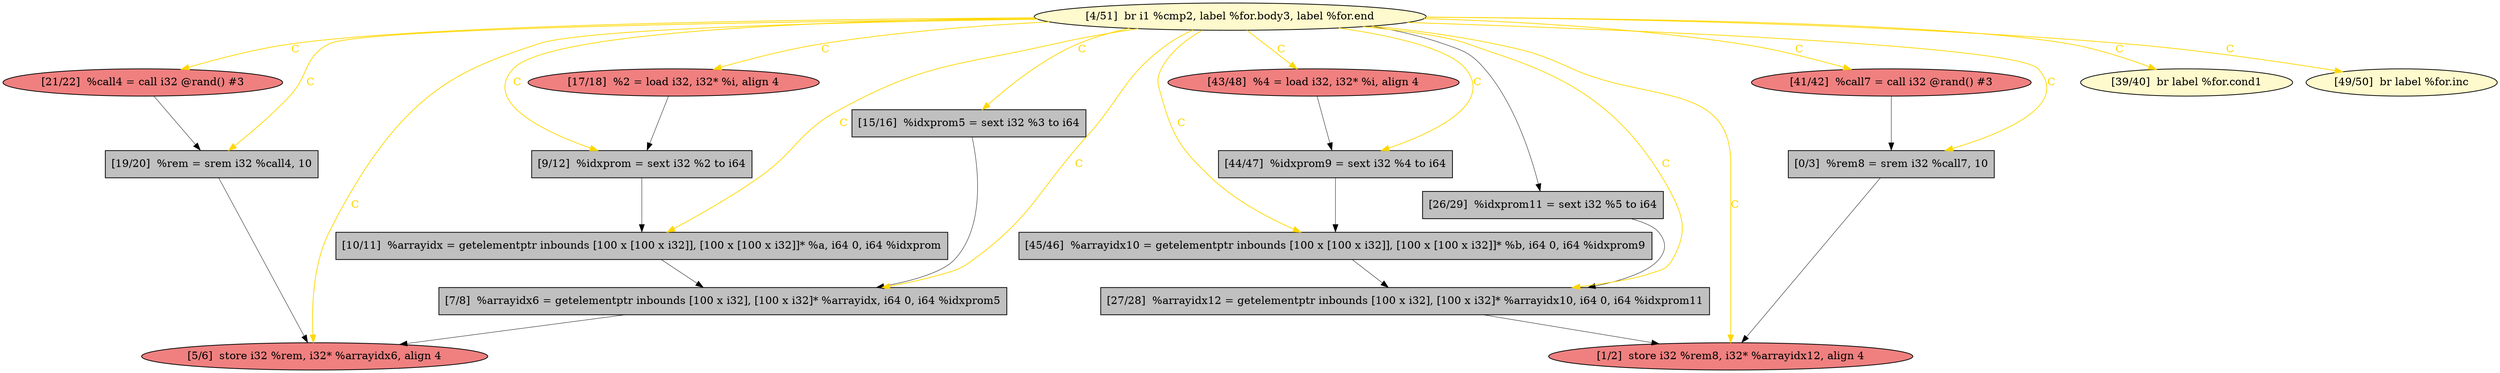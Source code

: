 
digraph G {


node2131 [fillcolor=lightcoral,label="[21/22]  %call4 = call i32 @rand() #3",shape=ellipse,style=filled ]
node2118 [fillcolor=lightcoral,label="[17/18]  %2 = load i32, i32* %i, align 4",shape=ellipse,style=filled ]
node2119 [fillcolor=lightcoral,label="[43/48]  %4 = load i32, i32* %i, align 4",shape=ellipse,style=filled ]
node2114 [fillcolor=grey,label="[7/8]  %arrayidx6 = getelementptr inbounds [100 x i32], [100 x i32]* %arrayidx, i64 0, i64 %idxprom5",shape=rectangle,style=filled ]
node2117 [fillcolor=grey,label="[15/16]  %idxprom5 = sext i32 %3 to i64",shape=rectangle,style=filled ]
node2116 [fillcolor=grey,label="[10/11]  %arrayidx = getelementptr inbounds [100 x [100 x i32]], [100 x [100 x i32]]* %a, i64 0, i64 %idxprom",shape=rectangle,style=filled ]
node2129 [fillcolor=grey,label="[26/29]  %idxprom11 = sext i32 %5 to i64",shape=rectangle,style=filled ]
node2115 [fillcolor=grey,label="[9/12]  %idxprom = sext i32 %2 to i64",shape=rectangle,style=filled ]
node2120 [fillcolor=grey,label="[45/46]  %arrayidx10 = getelementptr inbounds [100 x [100 x i32]], [100 x [100 x i32]]* %b, i64 0, i64 %idxprom9",shape=rectangle,style=filled ]
node2121 [fillcolor=lightcoral,label="[1/2]  store i32 %rem8, i32* %arrayidx12, align 4",shape=ellipse,style=filled ]
node2122 [fillcolor=grey,label="[44/47]  %idxprom9 = sext i32 %4 to i64",shape=rectangle,style=filled ]
node2130 [fillcolor=grey,label="[27/28]  %arrayidx12 = getelementptr inbounds [100 x i32], [100 x i32]* %arrayidx10, i64 0, i64 %idxprom11",shape=rectangle,style=filled ]
node2124 [fillcolor=lightcoral,label="[5/6]  store i32 %rem, i32* %arrayidx6, align 4",shape=ellipse,style=filled ]
node2132 [fillcolor=grey,label="[19/20]  %rem = srem i32 %call4, 10",shape=rectangle,style=filled ]
node2125 [fillcolor=lightcoral,label="[41/42]  %call7 = call i32 @rand() #3",shape=ellipse,style=filled ]
node2127 [fillcolor=grey,label="[0/3]  %rem8 = srem i32 %call7, 10",shape=rectangle,style=filled ]
node2123 [fillcolor=lemonchiffon,label="[39/40]  br label %for.cond1",shape=ellipse,style=filled ]
node2126 [fillcolor=lemonchiffon,label="[49/50]  br label %for.inc",shape=ellipse,style=filled ]
node2128 [fillcolor=lemonchiffon,label="[4/51]  br i1 %cmp2, label %for.body3, label %for.end",shape=ellipse,style=filled ]

node2130->node2121 [style=solid,color=black,label="",penwidth=0.5,fontcolor=black ]
node2128->node2120 [style=solid,color=gold,label="C",penwidth=1.0,fontcolor=gold ]
node2118->node2115 [style=solid,color=black,label="",penwidth=0.5,fontcolor=black ]
node2128->node2122 [style=solid,color=gold,label="C",penwidth=1.0,fontcolor=gold ]
node2128->node2130 [style=solid,color=gold,label="C",penwidth=1.0,fontcolor=gold ]
node2116->node2114 [style=solid,color=black,label="",penwidth=0.5,fontcolor=black ]
node2128->node2129 [style=solid,color=black,label="",penwidth=0.5,fontcolor=black ]
node2117->node2114 [style=solid,color=black,label="",penwidth=0.5,fontcolor=black ]
node2128->node2121 [style=solid,color=gold,label="C",penwidth=1.0,fontcolor=gold ]
node2128->node2119 [style=solid,color=gold,label="C",penwidth=1.0,fontcolor=gold ]
node2119->node2122 [style=solid,color=black,label="",penwidth=0.5,fontcolor=black ]
node2128->node2126 [style=solid,color=gold,label="C",penwidth=1.0,fontcolor=gold ]
node2128->node2118 [style=solid,color=gold,label="C",penwidth=1.0,fontcolor=gold ]
node2120->node2130 [style=solid,color=black,label="",penwidth=0.5,fontcolor=black ]
node2128->node2127 [style=solid,color=gold,label="C",penwidth=1.0,fontcolor=gold ]
node2122->node2120 [style=solid,color=black,label="",penwidth=0.5,fontcolor=black ]
node2128->node2117 [style=solid,color=gold,label="C",penwidth=1.0,fontcolor=gold ]
node2128->node2123 [style=solid,color=gold,label="C",penwidth=1.0,fontcolor=gold ]
node2128->node2125 [style=solid,color=gold,label="C",penwidth=1.0,fontcolor=gold ]
node2128->node2115 [style=solid,color=gold,label="C",penwidth=1.0,fontcolor=gold ]
node2132->node2124 [style=solid,color=black,label="",penwidth=0.5,fontcolor=black ]
node2131->node2132 [style=solid,color=black,label="",penwidth=0.5,fontcolor=black ]
node2128->node2114 [style=solid,color=gold,label="C",penwidth=1.0,fontcolor=gold ]
node2129->node2130 [style=solid,color=black,label="",penwidth=0.5,fontcolor=black ]
node2114->node2124 [style=solid,color=black,label="",penwidth=0.5,fontcolor=black ]
node2115->node2116 [style=solid,color=black,label="",penwidth=0.5,fontcolor=black ]
node2128->node2116 [style=solid,color=gold,label="C",penwidth=1.0,fontcolor=gold ]
node2128->node2132 [style=solid,color=gold,label="C",penwidth=1.0,fontcolor=gold ]
node2128->node2124 [style=solid,color=gold,label="C",penwidth=1.0,fontcolor=gold ]
node2125->node2127 [style=solid,color=black,label="",penwidth=0.5,fontcolor=black ]
node2128->node2131 [style=solid,color=gold,label="C",penwidth=1.0,fontcolor=gold ]
node2127->node2121 [style=solid,color=black,label="",penwidth=0.5,fontcolor=black ]


}
